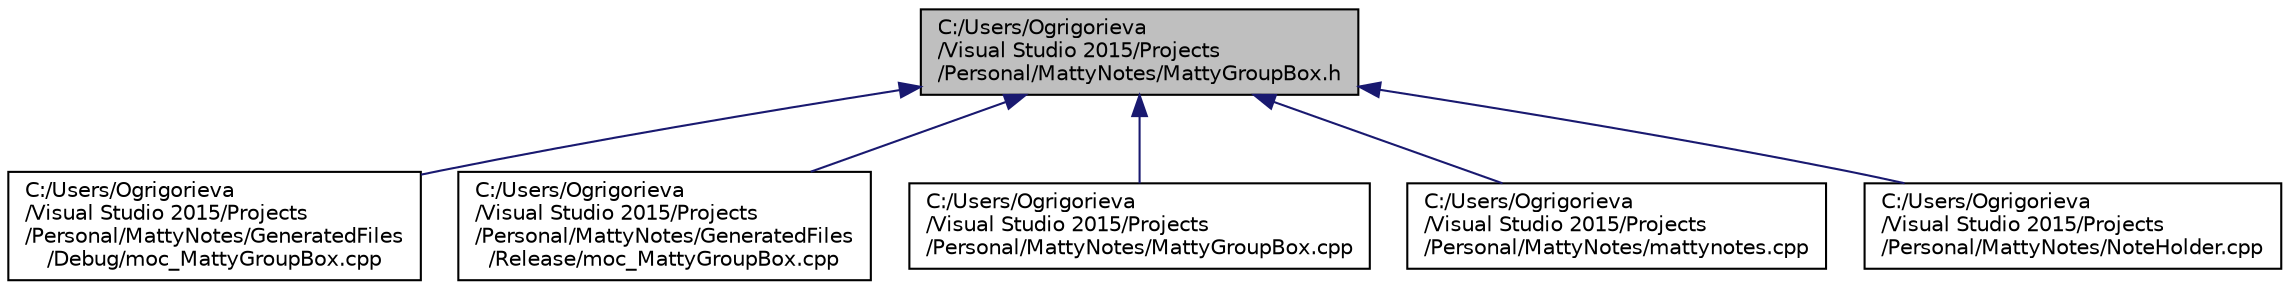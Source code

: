 digraph "C:/Users/Ogrigorieva/Visual Studio 2015/Projects/Personal/MattyNotes/MattyGroupBox.h"
{
  edge [fontname="Helvetica",fontsize="10",labelfontname="Helvetica",labelfontsize="10"];
  node [fontname="Helvetica",fontsize="10",shape=record];
  Node3 [label="C:/Users/Ogrigorieva\l/Visual Studio 2015/Projects\l/Personal/MattyNotes/MattyGroupBox.h",height=0.2,width=0.4,color="black", fillcolor="grey75", style="filled", fontcolor="black"];
  Node3 -> Node4 [dir="back",color="midnightblue",fontsize="10",style="solid",fontname="Helvetica"];
  Node4 [label="C:/Users/Ogrigorieva\l/Visual Studio 2015/Projects\l/Personal/MattyNotes/GeneratedFiles\l/Debug/moc_MattyGroupBox.cpp",height=0.2,width=0.4,color="black", fillcolor="white", style="filled",URL="$Debug_2moc__MattyGroupBox_8cpp.html"];
  Node3 -> Node5 [dir="back",color="midnightblue",fontsize="10",style="solid",fontname="Helvetica"];
  Node5 [label="C:/Users/Ogrigorieva\l/Visual Studio 2015/Projects\l/Personal/MattyNotes/GeneratedFiles\l/Release/moc_MattyGroupBox.cpp",height=0.2,width=0.4,color="black", fillcolor="white", style="filled",URL="$Release_2moc__MattyGroupBox_8cpp.html"];
  Node3 -> Node6 [dir="back",color="midnightblue",fontsize="10",style="solid",fontname="Helvetica"];
  Node6 [label="C:/Users/Ogrigorieva\l/Visual Studio 2015/Projects\l/Personal/MattyNotes/MattyGroupBox.cpp",height=0.2,width=0.4,color="black", fillcolor="white", style="filled",URL="$MattyGroupBox_8cpp.html"];
  Node3 -> Node7 [dir="back",color="midnightblue",fontsize="10",style="solid",fontname="Helvetica"];
  Node7 [label="C:/Users/Ogrigorieva\l/Visual Studio 2015/Projects\l/Personal/MattyNotes/mattynotes.cpp",height=0.2,width=0.4,color="black", fillcolor="white", style="filled",URL="$mattynotes_8cpp.html"];
  Node3 -> Node8 [dir="back",color="midnightblue",fontsize="10",style="solid",fontname="Helvetica"];
  Node8 [label="C:/Users/Ogrigorieva\l/Visual Studio 2015/Projects\l/Personal/MattyNotes/NoteHolder.cpp",height=0.2,width=0.4,color="black", fillcolor="white", style="filled",URL="$NoteHolder_8cpp.html"];
}
